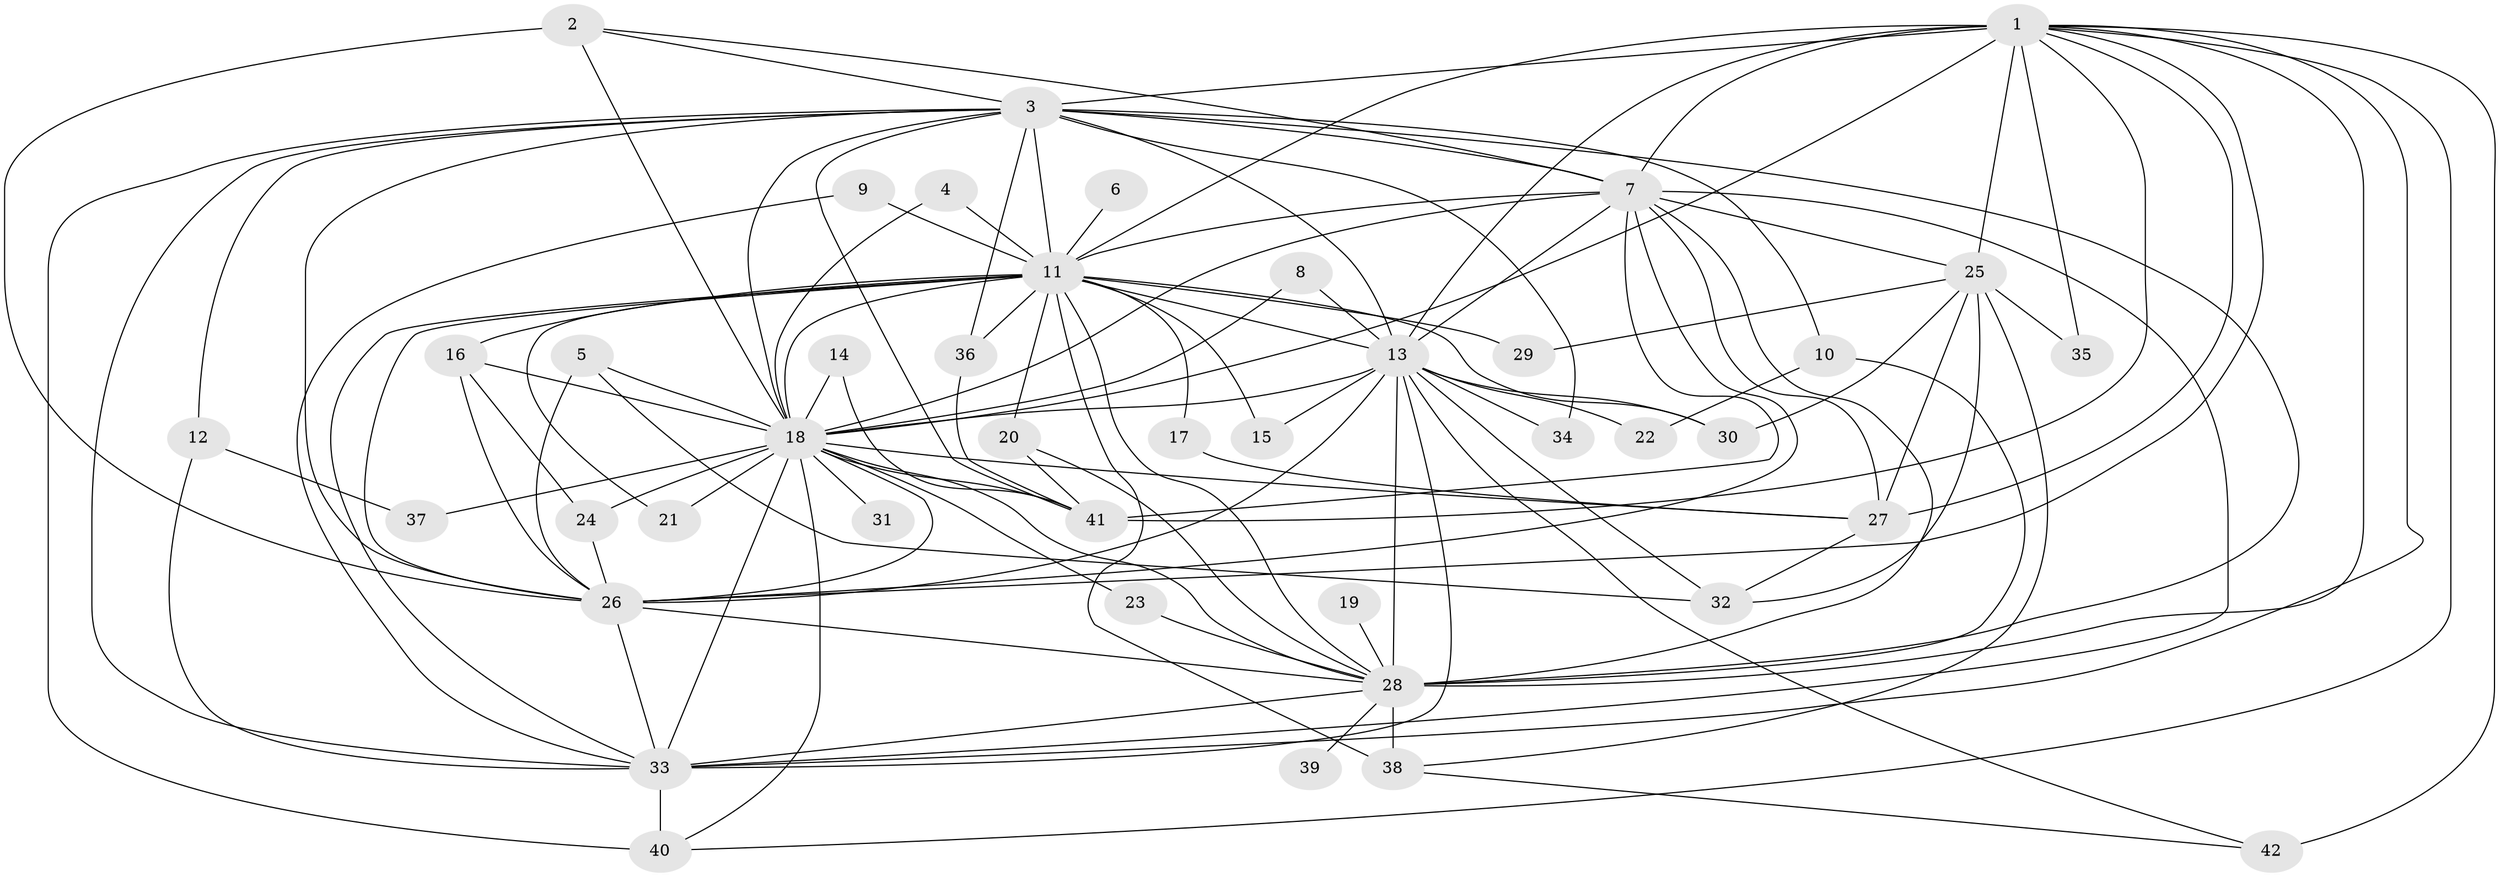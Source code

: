 // original degree distribution, {26: 0.024096385542168676, 20: 0.024096385542168676, 12: 0.012048192771084338, 14: 0.012048192771084338, 13: 0.012048192771084338, 16: 0.012048192771084338, 23: 0.012048192771084338, 18: 0.012048192771084338, 4: 0.0963855421686747, 2: 0.5903614457831325, 5: 0.03614457831325301, 9: 0.012048192771084338, 3: 0.13253012048192772, 7: 0.012048192771084338}
// Generated by graph-tools (version 1.1) at 2025/01/03/09/25 03:01:34]
// undirected, 42 vertices, 115 edges
graph export_dot {
graph [start="1"]
  node [color=gray90,style=filled];
  1;
  2;
  3;
  4;
  5;
  6;
  7;
  8;
  9;
  10;
  11;
  12;
  13;
  14;
  15;
  16;
  17;
  18;
  19;
  20;
  21;
  22;
  23;
  24;
  25;
  26;
  27;
  28;
  29;
  30;
  31;
  32;
  33;
  34;
  35;
  36;
  37;
  38;
  39;
  40;
  41;
  42;
  1 -- 3 [weight=2.0];
  1 -- 7 [weight=2.0];
  1 -- 11 [weight=2.0];
  1 -- 13 [weight=2.0];
  1 -- 18 [weight=2.0];
  1 -- 25 [weight=2.0];
  1 -- 26 [weight=2.0];
  1 -- 27 [weight=1.0];
  1 -- 28 [weight=3.0];
  1 -- 33 [weight=2.0];
  1 -- 35 [weight=1.0];
  1 -- 40 [weight=1.0];
  1 -- 41 [weight=1.0];
  1 -- 42 [weight=1.0];
  2 -- 3 [weight=1.0];
  2 -- 7 [weight=1.0];
  2 -- 18 [weight=1.0];
  2 -- 26 [weight=1.0];
  3 -- 7 [weight=1.0];
  3 -- 10 [weight=1.0];
  3 -- 11 [weight=1.0];
  3 -- 12 [weight=1.0];
  3 -- 13 [weight=2.0];
  3 -- 18 [weight=1.0];
  3 -- 26 [weight=2.0];
  3 -- 28 [weight=3.0];
  3 -- 33 [weight=2.0];
  3 -- 34 [weight=1.0];
  3 -- 36 [weight=1.0];
  3 -- 40 [weight=2.0];
  3 -- 41 [weight=1.0];
  4 -- 11 [weight=1.0];
  4 -- 18 [weight=1.0];
  5 -- 18 [weight=1.0];
  5 -- 26 [weight=1.0];
  5 -- 32 [weight=1.0];
  6 -- 11 [weight=1.0];
  7 -- 11 [weight=1.0];
  7 -- 13 [weight=1.0];
  7 -- 18 [weight=2.0];
  7 -- 25 [weight=1.0];
  7 -- 26 [weight=1.0];
  7 -- 27 [weight=3.0];
  7 -- 28 [weight=1.0];
  7 -- 33 [weight=1.0];
  7 -- 41 [weight=1.0];
  8 -- 13 [weight=1.0];
  8 -- 18 [weight=1.0];
  9 -- 11 [weight=1.0];
  9 -- 33 [weight=1.0];
  10 -- 22 [weight=1.0];
  10 -- 28 [weight=1.0];
  11 -- 13 [weight=1.0];
  11 -- 15 [weight=1.0];
  11 -- 16 [weight=1.0];
  11 -- 17 [weight=1.0];
  11 -- 18 [weight=1.0];
  11 -- 20 [weight=2.0];
  11 -- 21 [weight=1.0];
  11 -- 26 [weight=2.0];
  11 -- 28 [weight=1.0];
  11 -- 29 [weight=1.0];
  11 -- 30 [weight=1.0];
  11 -- 33 [weight=1.0];
  11 -- 36 [weight=1.0];
  11 -- 38 [weight=3.0];
  12 -- 33 [weight=1.0];
  12 -- 37 [weight=1.0];
  13 -- 15 [weight=1.0];
  13 -- 18 [weight=1.0];
  13 -- 22 [weight=1.0];
  13 -- 26 [weight=3.0];
  13 -- 28 [weight=1.0];
  13 -- 30 [weight=1.0];
  13 -- 32 [weight=1.0];
  13 -- 33 [weight=1.0];
  13 -- 34 [weight=2.0];
  13 -- 42 [weight=1.0];
  14 -- 18 [weight=1.0];
  14 -- 41 [weight=1.0];
  16 -- 18 [weight=1.0];
  16 -- 24 [weight=1.0];
  16 -- 26 [weight=1.0];
  17 -- 27 [weight=1.0];
  18 -- 21 [weight=1.0];
  18 -- 23 [weight=1.0];
  18 -- 24 [weight=1.0];
  18 -- 26 [weight=1.0];
  18 -- 27 [weight=1.0];
  18 -- 28 [weight=1.0];
  18 -- 31 [weight=1.0];
  18 -- 33 [weight=1.0];
  18 -- 37 [weight=1.0];
  18 -- 40 [weight=1.0];
  18 -- 41 [weight=2.0];
  19 -- 28 [weight=1.0];
  20 -- 28 [weight=1.0];
  20 -- 41 [weight=1.0];
  23 -- 28 [weight=1.0];
  24 -- 26 [weight=2.0];
  25 -- 27 [weight=1.0];
  25 -- 29 [weight=1.0];
  25 -- 30 [weight=1.0];
  25 -- 32 [weight=1.0];
  25 -- 35 [weight=1.0];
  25 -- 38 [weight=1.0];
  26 -- 28 [weight=1.0];
  26 -- 33 [weight=1.0];
  27 -- 32 [weight=1.0];
  28 -- 33 [weight=1.0];
  28 -- 38 [weight=1.0];
  28 -- 39 [weight=1.0];
  33 -- 40 [weight=1.0];
  36 -- 41 [weight=1.0];
  38 -- 42 [weight=1.0];
}
